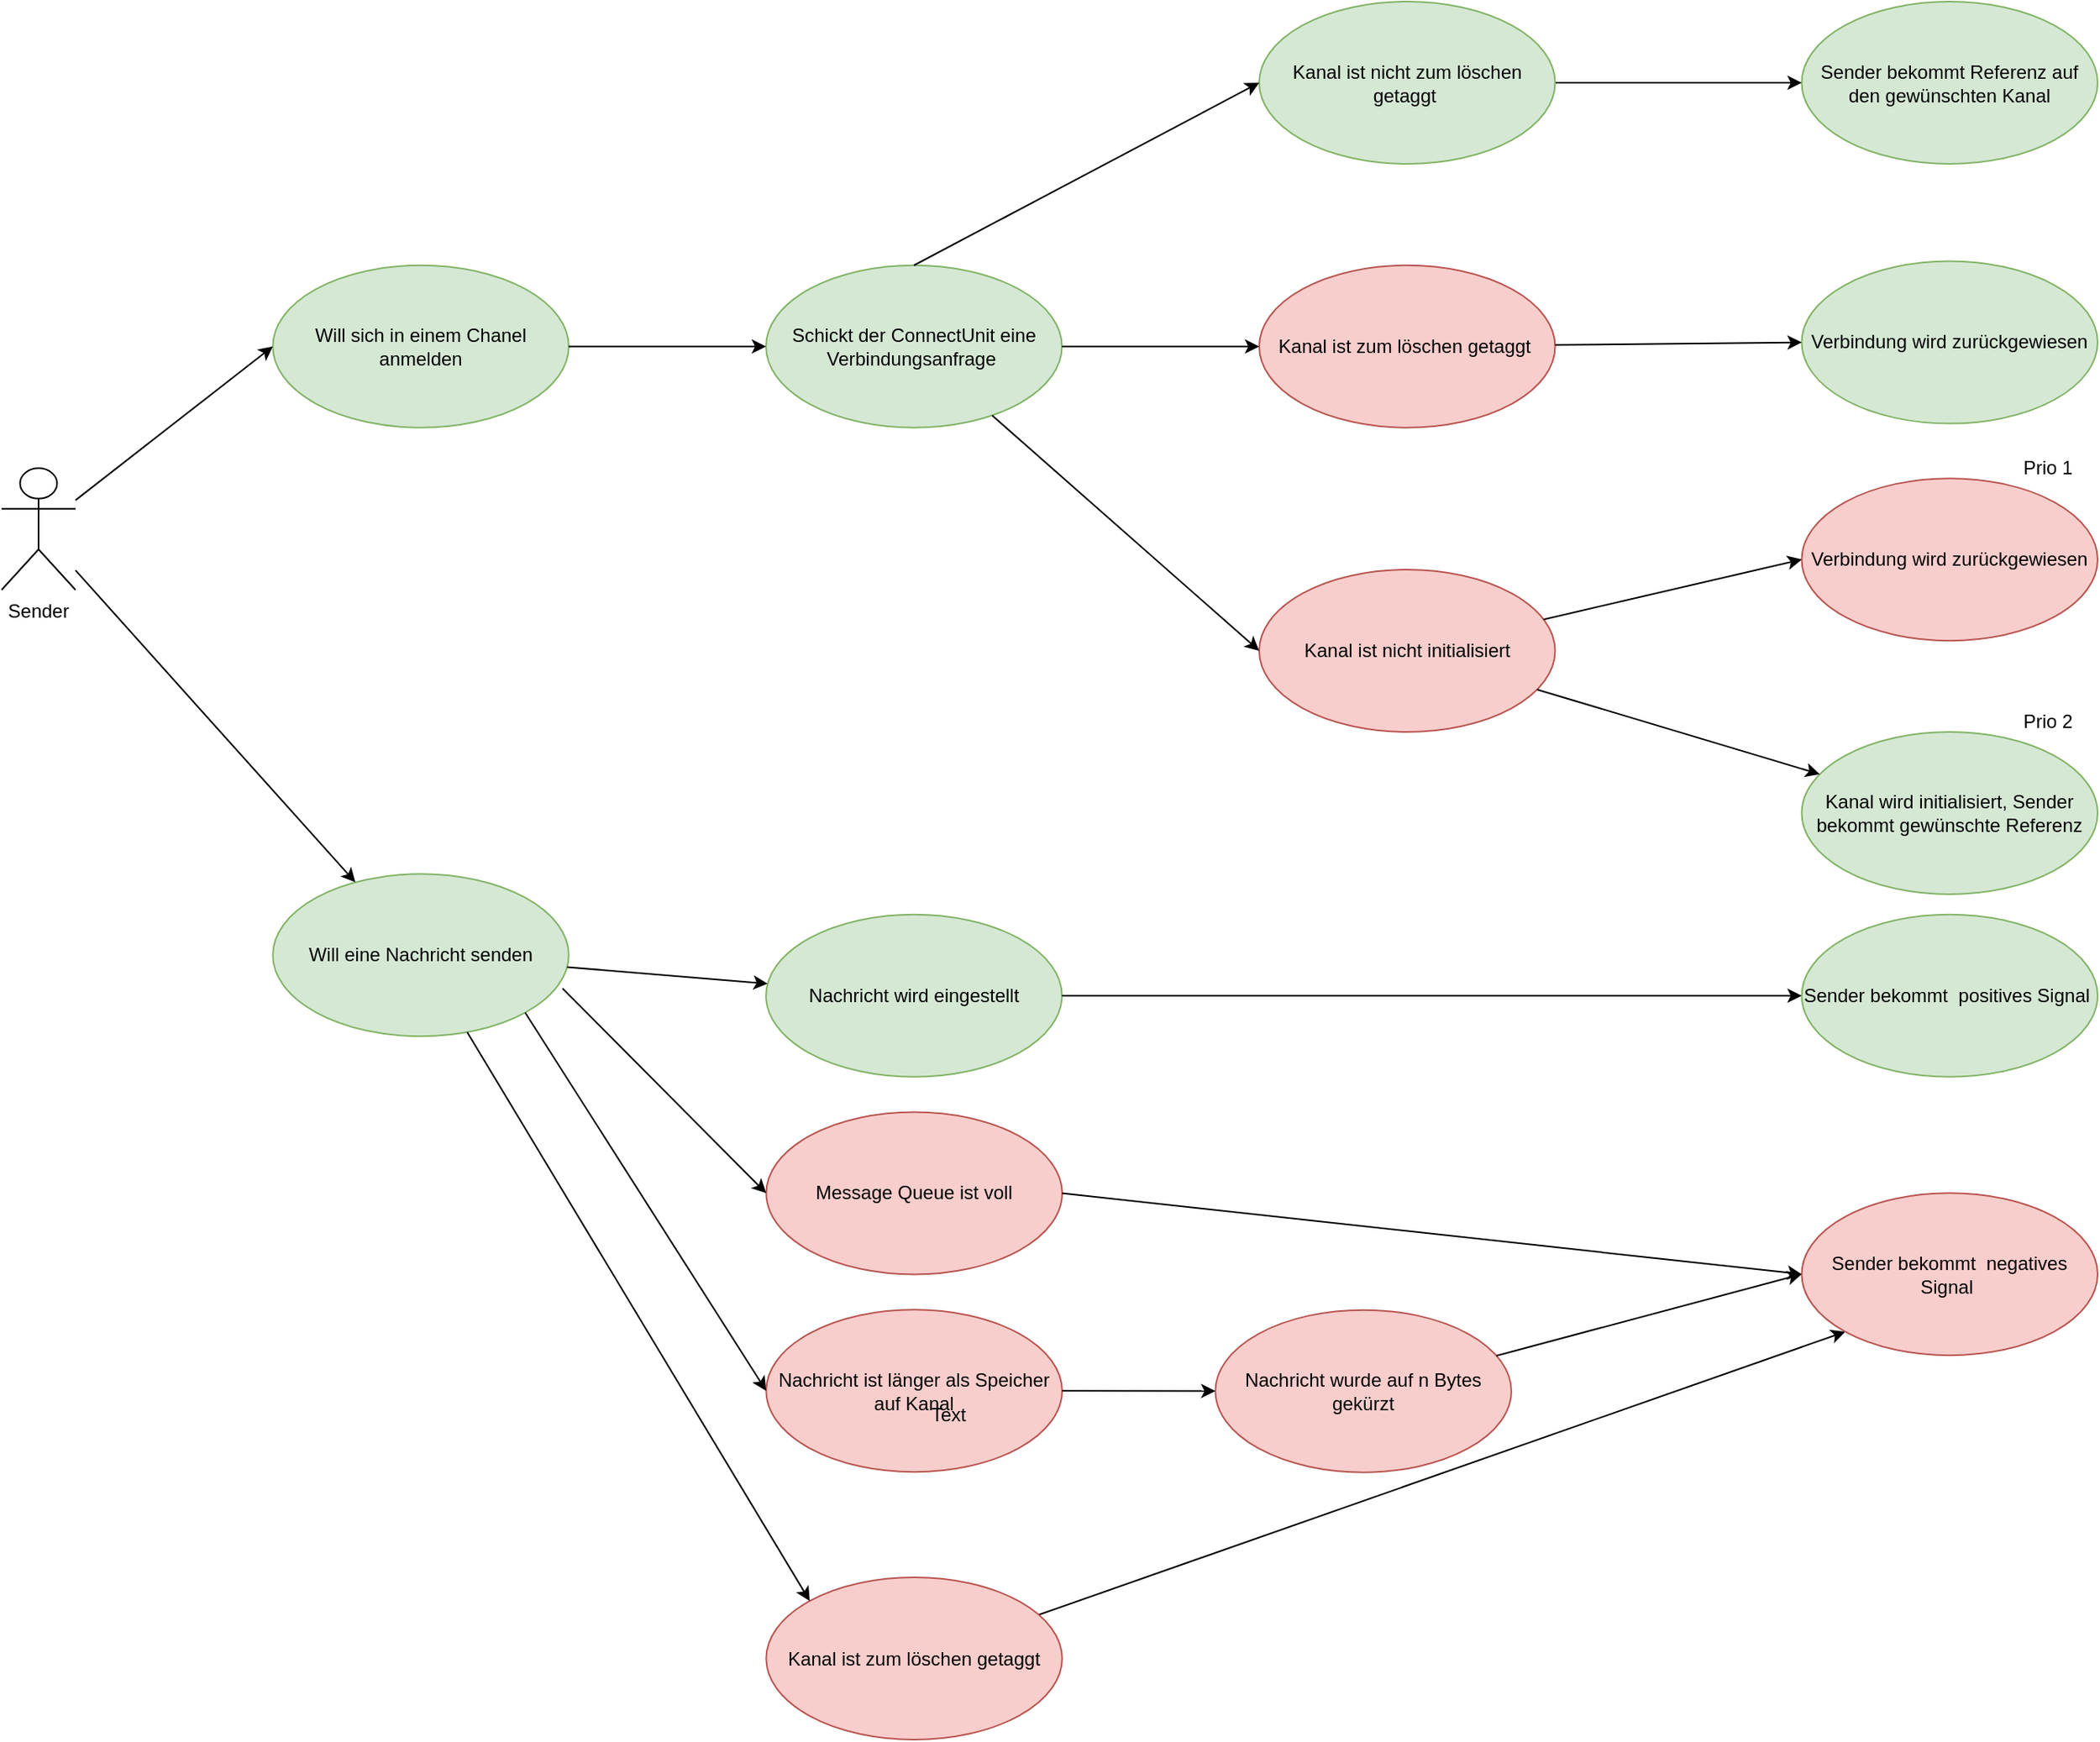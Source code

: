 <mxfile compressed="false" version="12.2.4" pages="1"><diagram id="5Org21zO2sKtMhcAF7OJ" name="Seite-1"><mxGraphModel dx="1248" dy="1621" grid="1" gridSize="10" guides="1" tooltips="1" connect="1" arrows="1" fold="1" page="1" pageScale="1" pageWidth="827" pageHeight="1169" math="0" shadow="0"><root><mxCell id="0"/><mxCell id="1" parent="0"/><mxCell id="REstp7-J5dGtUQrljup--34" style="edgeStyle=none;rounded=0;orthogonalLoop=1;jettySize=auto;html=1;entryX=0;entryY=1;entryDx=0;entryDy=0;" parent="1" source="REstp7-J5dGtUQrljup--31" target="REstp7-J5dGtUQrljup--36" edge="1"><mxGeometry relative="1" as="geometry"><mxPoint x="1182.235" y="-88.5" as="targetPoint"/></mxGeometry></mxCell><mxCell id="REstp7-J5dGtUQrljup--2" value="Sender" style="shape=umlActor;verticalLabelPosition=bottom;verticalAlign=top;html=1;outlineConnect=0;" parent="1" vertex="1"><mxGeometry x="40" y="-843.875" width="46.941" height="77.25" as="geometry"/></mxCell><mxCell id="REstp7-J5dGtUQrljup--3" value="Will eine Nachricht senden" style="ellipse;whiteSpace=wrap;html=1;fillColor=#d5e8d4;strokeColor=#82b366;" parent="1" vertex="1"><mxGeometry x="212.118" y="-586.375" width="187.765" height="103" as="geometry"/></mxCell><mxCell id="REstp7-J5dGtUQrljup--4" style="rounded=0;orthogonalLoop=1;jettySize=auto;html=1;" parent="1" source="REstp7-J5dGtUQrljup--2" target="REstp7-J5dGtUQrljup--3" edge="1"><mxGeometry relative="1" as="geometry"/></mxCell><mxCell id="REstp7-J5dGtUQrljup--5" value="Will sich in einem Chanel anmelden&lt;span style=&quot;color: rgba(0, 0, 0, 0); font-family: monospace; font-size: 0px; text-align: start;&quot;&gt;%3CmxGraphModel%3E%3Croot%3E%3CmxCell%20id%3D%220%22%2F%3E%3CmxCell%20id%3D%221%22%20parent%3D%220%22%2F%3E%3CmxCell%20id%3D%222%22%20value%3D%22Will%20eine%20Nachricht%20senden%22%20style%3D%22ellipse%3BwhiteSpace%3Dwrap%3Bhtml%3D1%3BfillColor%3D%23d5e8d4%3BstrokeColor%3D%2382b366%3B%22%20vertex%3D%221%22%20parent%3D%221%22%3E%3CmxGeometry%20x%3D%22160%22%20y%3D%22160%22%20width%3D%22120%22%20height%3D%2280%22%20as%3D%22geometry%22%2F%3E%3C%2FmxCell%3E%3C%2Froot%3E%3C%2FmxGraphModel%3E&lt;/span&gt;" style="ellipse;whiteSpace=wrap;html=1;fillColor=#d5e8d4;strokeColor=#82b366;" parent="1" vertex="1"><mxGeometry x="212.118" y="-972.625" width="187.765" height="103" as="geometry"/></mxCell><mxCell id="REstp7-J5dGtUQrljup--6" style="edgeStyle=none;rounded=0;orthogonalLoop=1;jettySize=auto;html=1;entryX=0;entryY=0.5;entryDx=0;entryDy=0;" parent="1" source="REstp7-J5dGtUQrljup--2" target="REstp7-J5dGtUQrljup--5" edge="1"><mxGeometry relative="1" as="geometry"/></mxCell><mxCell id="REstp7-J5dGtUQrljup--7" value="&lt;span style=&quot;color: rgba(0, 0, 0, 0); font-family: monospace; font-size: 0px; text-align: start;&quot;&gt;%3CmxGraphModel%3E%3Croot%3E%3CmxCell%20id%3D%220%22%2F%3E%3CmxCell%20id%3D%221%22%20parent%3D%220%22%2F%3E%3CmxCell%20id%3D%222%22%20value%3D%22Will%20sich%20in%20einem%20Chanel%20anmelden%26lt%3Bspan%20style%3D%26quot%3Bcolor%3A%20rgba(0%2C%200%2C%200%2C%200)%3B%20font-family%3A%20monospace%3B%20font-size%3A%200px%3B%20text-align%3A%20start%3B%26quot%3B%26gt%3B%253CmxGraphModel%253E%253Croot%253E%253CmxCell%2520id%253D%25220%2522%252F%253E%253CmxCell%2520id%253D%25221%2522%2520parent%253D%25220%2522%252F%253E%253CmxCell%2520id%253D%25222%2522%2520value%253D%2522Will%2520eine%2520Nachricht%2520senden%2522%2520style%253D%2522ellipse%253BwhiteSpace%253Dwrap%253Bhtml%253D1%253BfillColor%253D%2523d5e8d4%253BstrokeColor%253D%252382b366%253B%2522%2520vertex%253D%25221%2522%2520parent%253D%25221%2522%253E%253CmxGeometry%2520x%253D%2522160%2522%2520y%253D%2522160%2522%2520width%253D%2522120%2522%2520height%253D%252280%2522%2520as%253D%2522geometry%2522%252F%253E%253C%252FmxCell%253E%253C%252Froot%253E%253C%252FmxGraphModel%253E%26lt%3B%2Fspan%26gt%3B%22%20style%3D%22ellipse%3BwhiteSpace%3Dwrap%3Bhtml%3D1%3BfillColor%3D%23d5e8d4%3BstrokeColor%3D%2382b366%3B%22%20vertex%3D%221%22%20parent%3D%221%22%3E%3CmxGeometry%20x%3D%22160%22%20y%3D%22-30%22%20width%3D%22120%22%20height%3D%2280%22%20as%3D%22geometry%22%2F%3E%3C%2FmxCell%3E%3C%2Froot%3E%3C%2FmxGraphModel%3E&lt;/span&gt;Schickt der ConnectUnit eine Verbindungsanfrage&amp;nbsp;" style="ellipse;whiteSpace=wrap;html=1;fillColor=#d5e8d4;strokeColor=#82b366;" parent="1" vertex="1"><mxGeometry x="525.059" y="-972.625" width="187.765" height="103" as="geometry"/></mxCell><mxCell id="REstp7-J5dGtUQrljup--8" style="edgeStyle=none;rounded=0;orthogonalLoop=1;jettySize=auto;html=1;" parent="1" source="REstp7-J5dGtUQrljup--5" target="REstp7-J5dGtUQrljup--7" edge="1"><mxGeometry relative="1" as="geometry"/></mxCell><mxCell id="REstp7-J5dGtUQrljup--9" value="Kanal ist nicht initialisiert" style="ellipse;whiteSpace=wrap;html=1;fillColor=#f8cecc;strokeColor=#b85450;" parent="1" vertex="1"><mxGeometry x="838" y="-779.5" width="187.765" height="103" as="geometry"/></mxCell><mxCell id="REstp7-J5dGtUQrljup--10" style="edgeStyle=none;rounded=0;orthogonalLoop=1;jettySize=auto;html=1;entryX=0;entryY=0.5;entryDx=0;entryDy=0;" parent="1" source="REstp7-J5dGtUQrljup--7" target="REstp7-J5dGtUQrljup--9" edge="1"><mxGeometry relative="1" as="geometry"/></mxCell><mxCell id="REstp7-J5dGtUQrljup--11" value="Sender bekommt Referenz auf den gewünschten Kanal" style="ellipse;whiteSpace=wrap;html=1;fillColor=#d5e8d4;strokeColor=#82b366;" parent="1" vertex="1"><mxGeometry x="1182.235" y="-1140" width="187.765" height="103" as="geometry"/></mxCell><mxCell id="REstp7-J5dGtUQrljup--12" value="Kanal ist zum löschen getaggt&amp;nbsp;" style="ellipse;whiteSpace=wrap;html=1;fillColor=#f8cecc;strokeColor=#b85450;" parent="1" vertex="1"><mxGeometry x="838" y="-972.625" width="187.765" height="103" as="geometry"/></mxCell><mxCell id="REstp7-J5dGtUQrljup--13" style="edgeStyle=none;rounded=0;orthogonalLoop=1;jettySize=auto;html=1;entryX=0;entryY=0.5;entryDx=0;entryDy=0;" parent="1" source="REstp7-J5dGtUQrljup--7" target="REstp7-J5dGtUQrljup--12" edge="1"><mxGeometry relative="1" as="geometry"><mxPoint x="963.176" y="-1114.25" as="targetPoint"/></mxGeometry></mxCell><mxCell id="REstp7-J5dGtUQrljup--14" style="edgeStyle=none;rounded=0;orthogonalLoop=1;jettySize=auto;html=1;" parent="1" source="REstp7-J5dGtUQrljup--15" target="REstp7-J5dGtUQrljup--11" edge="1"><mxGeometry relative="1" as="geometry"/></mxCell><mxCell id="REstp7-J5dGtUQrljup--15" value="Kanal ist nicht zum löschen getaggt&amp;nbsp;" style="ellipse;whiteSpace=wrap;html=1;fillColor=#d5e8d4;strokeColor=#82b366;" parent="1" vertex="1"><mxGeometry x="838" y="-1140" width="187.765" height="103" as="geometry"/></mxCell><mxCell id="REstp7-J5dGtUQrljup--16" style="edgeStyle=none;rounded=0;orthogonalLoop=1;jettySize=auto;html=1;exitX=0.5;exitY=0;exitDx=0;exitDy=0;entryX=0;entryY=0.5;entryDx=0;entryDy=0;" parent="1" source="REstp7-J5dGtUQrljup--7" target="REstp7-J5dGtUQrljup--15" edge="1"><mxGeometry relative="1" as="geometry"/></mxCell><mxCell id="REstp7-J5dGtUQrljup--17" value="Verbindung wird zurückgewiesen" style="ellipse;whiteSpace=wrap;html=1;fillColor=#d5e8d4;strokeColor=#82b366;" parent="1" vertex="1"><mxGeometry x="1182.235" y="-975.2" width="187.765" height="103" as="geometry"/></mxCell><mxCell id="REstp7-J5dGtUQrljup--18" style="edgeStyle=none;rounded=0;orthogonalLoop=1;jettySize=auto;html=1;entryX=0;entryY=0.5;entryDx=0;entryDy=0;" parent="1" source="REstp7-J5dGtUQrljup--12" target="REstp7-J5dGtUQrljup--17" edge="1"><mxGeometry relative="1" as="geometry"/></mxCell><mxCell id="REstp7-J5dGtUQrljup--19" value="" style="group" parent="1" vertex="1" connectable="0"><mxGeometry x="1182.235" y="-715.125" width="187.765" height="141.625" as="geometry"/></mxCell><mxCell id="REstp7-J5dGtUQrljup--20" value="Kanal wird initialisiert, Sender bekommt gewünschte Referenz" style="ellipse;whiteSpace=wrap;html=1;fillColor=#d5e8d4;strokeColor=#82b366;" parent="REstp7-J5dGtUQrljup--19" vertex="1"><mxGeometry y="38.625" width="187.765" height="103" as="geometry"/></mxCell><mxCell id="REstp7-J5dGtUQrljup--21" value="Prio 2" style="text;html=1;strokeColor=none;fillColor=none;align=center;verticalAlign=middle;whiteSpace=wrap;rounded=0;" parent="REstp7-J5dGtUQrljup--19" vertex="1"><mxGeometry x="125.176" width="62.588" height="64.375" as="geometry"/></mxCell><mxCell id="REstp7-J5dGtUQrljup--22" style="edgeStyle=none;rounded=0;orthogonalLoop=1;jettySize=auto;html=1;" parent="1" source="REstp7-J5dGtUQrljup--9" target="REstp7-J5dGtUQrljup--20" edge="1"><mxGeometry relative="1" as="geometry"/></mxCell><mxCell id="REstp7-J5dGtUQrljup--23" value="" style="group" parent="1" vertex="1" connectable="0"><mxGeometry x="1182.235" y="-876.062" width="187.765" height="141.625" as="geometry"/></mxCell><mxCell id="REstp7-J5dGtUQrljup--24" value="Verbindung wird zurückgewiesen" style="ellipse;whiteSpace=wrap;html=1;fillColor=#f8cecc;strokeColor=#b85450;" parent="REstp7-J5dGtUQrljup--23" vertex="1"><mxGeometry y="38.625" width="187.765" height="103" as="geometry"/></mxCell><mxCell id="REstp7-J5dGtUQrljup--25" value="Prio 1" style="text;html=1;strokeColor=none;fillColor=none;align=center;verticalAlign=middle;whiteSpace=wrap;rounded=0;" parent="REstp7-J5dGtUQrljup--23" vertex="1"><mxGeometry x="125.176" width="62.588" height="64.375" as="geometry"/></mxCell><mxCell id="REstp7-J5dGtUQrljup--26" style="edgeStyle=none;rounded=0;orthogonalLoop=1;jettySize=auto;html=1;entryX=0;entryY=0.5;entryDx=0;entryDy=0;" parent="1" source="REstp7-J5dGtUQrljup--9" target="REstp7-J5dGtUQrljup--24" edge="1"><mxGeometry relative="1" as="geometry"/></mxCell><mxCell id="REstp7-J5dGtUQrljup--27" value="Sender bekommt&amp;nbsp; positives Signal&amp;nbsp;" style="ellipse;whiteSpace=wrap;html=1;fillColor=#d5e8d4;strokeColor=#82b366;" parent="1" vertex="1"><mxGeometry x="1182.235" y="-560.625" width="187.765" height="103" as="geometry"/></mxCell><mxCell id="REstp7-J5dGtUQrljup--28" value="Nachricht wird eingestellt" style="ellipse;whiteSpace=wrap;html=1;fillColor=#d5e8d4;strokeColor=#82b366;" parent="1" vertex="1"><mxGeometry x="525.059" y="-560.625" width="187.765" height="103" as="geometry"/></mxCell><mxCell id="REstp7-J5dGtUQrljup--29" style="edgeStyle=none;rounded=0;orthogonalLoop=1;jettySize=auto;html=1;" parent="1" source="REstp7-J5dGtUQrljup--3" target="REstp7-J5dGtUQrljup--28" edge="1"><mxGeometry relative="1" as="geometry"/></mxCell><mxCell id="REstp7-J5dGtUQrljup--30" style="edgeStyle=none;rounded=0;orthogonalLoop=1;jettySize=auto;html=1;exitX=1;exitY=0.5;exitDx=0;exitDy=0;" parent="1" source="REstp7-J5dGtUQrljup--28" target="REstp7-J5dGtUQrljup--27" edge="1"><mxGeometry relative="1" as="geometry"><mxPoint x="963.176" y="-534.875" as="sourcePoint"/></mxGeometry></mxCell><mxCell id="REstp7-J5dGtUQrljup--31" value="Kanal ist zum löschen getaggt" style="ellipse;whiteSpace=wrap;html=1;fillColor=#f8cecc;strokeColor=#b85450;" parent="1" vertex="1"><mxGeometry x="525.171" y="-140.0" width="187.765" height="103" as="geometry"/></mxCell><mxCell id="REstp7-J5dGtUQrljup--32" style="edgeStyle=none;rounded=0;orthogonalLoop=1;jettySize=auto;html=1;entryX=0;entryY=0;entryDx=0;entryDy=0;" parent="1" source="REstp7-J5dGtUQrljup--3" target="REstp7-J5dGtUQrljup--31" edge="1"><mxGeometry relative="1" as="geometry"/></mxCell><mxCell id="REstp7-J5dGtUQrljup--35" value="Message Queue ist voll" style="ellipse;whiteSpace=wrap;html=1;fillColor=#f8cecc;strokeColor=#b85450;" parent="1" vertex="1"><mxGeometry x="525.206" y="-435.25" width="187.765" height="103" as="geometry"/></mxCell><mxCell id="REstp7-J5dGtUQrljup--36" value="Sender bekommt&amp;nbsp; negatives Signal&amp;nbsp;" style="ellipse;whiteSpace=wrap;html=1;fillColor=#f8cecc;strokeColor=#b85450;" parent="1" vertex="1"><mxGeometry x="1182.235" y="-383.875" width="187.765" height="103" as="geometry"/></mxCell><mxCell id="REstp7-J5dGtUQrljup--37" value="Nachricht wurde auf n Bytes gekürzt" style="ellipse;whiteSpace=wrap;html=1;fillColor=#f8cecc;strokeColor=#b85450;" parent="1" vertex="1"><mxGeometry x="810.206" y="-309.687" width="187.765" height="103" as="geometry"/></mxCell><mxCell id="REstp7-J5dGtUQrljup--38" value="Nachricht ist länger als Speicher auf Kanal" style="ellipse;whiteSpace=wrap;html=1;fillColor=#f8cecc;strokeColor=#b85450;" parent="1" vertex="1"><mxGeometry x="525.171" y="-309.875" width="187.765" height="103" as="geometry"/></mxCell><mxCell id="REstp7-J5dGtUQrljup--39" style="edgeStyle=none;rounded=0;orthogonalLoop=1;jettySize=auto;html=1;exitX=1;exitY=0.5;exitDx=0;exitDy=0;entryX=0;entryY=0.5;entryDx=0;entryDy=0;" parent="1" source="REstp7-J5dGtUQrljup--35" target="REstp7-J5dGtUQrljup--36" edge="1"><mxGeometry relative="1" as="geometry"/></mxCell><mxCell id="REstp7-J5dGtUQrljup--40" style="edgeStyle=none;rounded=0;orthogonalLoop=1;jettySize=auto;html=1;entryX=0;entryY=0.5;entryDx=0;entryDy=0;" parent="1" source="REstp7-J5dGtUQrljup--37" target="REstp7-J5dGtUQrljup--36" edge="1"><mxGeometry relative="1" as="geometry"/></mxCell><mxCell id="REstp7-J5dGtUQrljup--41" style="edgeStyle=none;rounded=0;orthogonalLoop=1;jettySize=auto;html=1;entryX=0;entryY=0.5;entryDx=0;entryDy=0;exitX=0.979;exitY=0.705;exitDx=0;exitDy=0;exitPerimeter=0;" parent="1" source="REstp7-J5dGtUQrljup--3" target="REstp7-J5dGtUQrljup--35" edge="1"><mxGeometry relative="1" as="geometry"/></mxCell><mxCell id="REstp7-J5dGtUQrljup--42" style="edgeStyle=none;rounded=0;orthogonalLoop=1;jettySize=auto;html=1;exitX=1;exitY=1;exitDx=0;exitDy=0;entryX=0;entryY=0.5;entryDx=0;entryDy=0;" parent="1" source="REstp7-J5dGtUQrljup--3" target="REstp7-J5dGtUQrljup--38" edge="1"><mxGeometry relative="1" as="geometry"/></mxCell><mxCell id="REstp7-J5dGtUQrljup--43" style="edgeStyle=none;rounded=0;orthogonalLoop=1;jettySize=auto;html=1;entryX=0;entryY=0.5;entryDx=0;entryDy=0;" parent="1" source="REstp7-J5dGtUQrljup--38" target="REstp7-J5dGtUQrljup--37" edge="1"><mxGeometry relative="1" as="geometry"/></mxCell><mxCell id="4" value="Text" style="text;html=1;resizable=0;points=[];autosize=1;align=left;verticalAlign=top;spacingTop=-4;" parent="1" vertex="1"><mxGeometry x="628" y="-253" width="40" height="20" as="geometry"/></mxCell></root></mxGraphModel></diagram></mxfile>